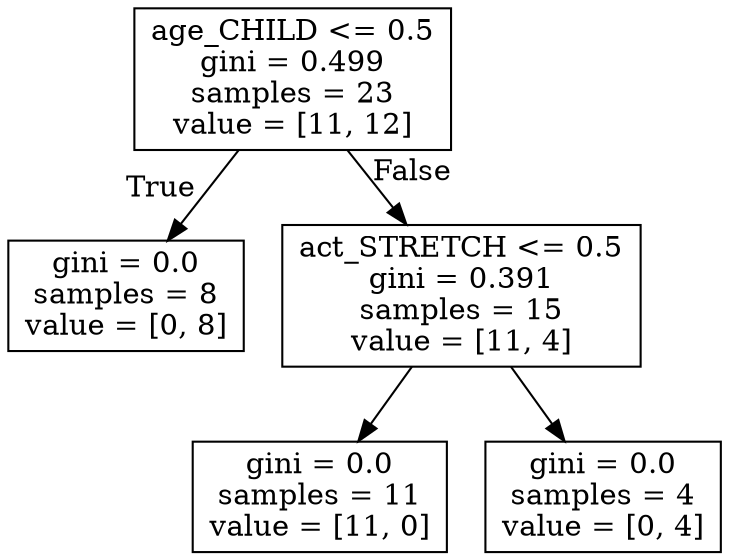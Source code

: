 digraph Tree {
node [shape=box] ;
0 [label="age_CHILD <= 0.5\ngini = 0.499\nsamples = 23\nvalue = [11, 12]"] ;
1 [label="gini = 0.0\nsamples = 8\nvalue = [0, 8]"] ;
0 -> 1 [labeldistance=2.5, labelangle=45, headlabel="True"] ;
2 [label="act_STRETCH <= 0.5\ngini = 0.391\nsamples = 15\nvalue = [11, 4]"] ;
0 -> 2 [labeldistance=2.5, labelangle=-45, headlabel="False"] ;
3 [label="gini = 0.0\nsamples = 11\nvalue = [11, 0]"] ;
2 -> 3 ;
4 [label="gini = 0.0\nsamples = 4\nvalue = [0, 4]"] ;
2 -> 4 ;
}